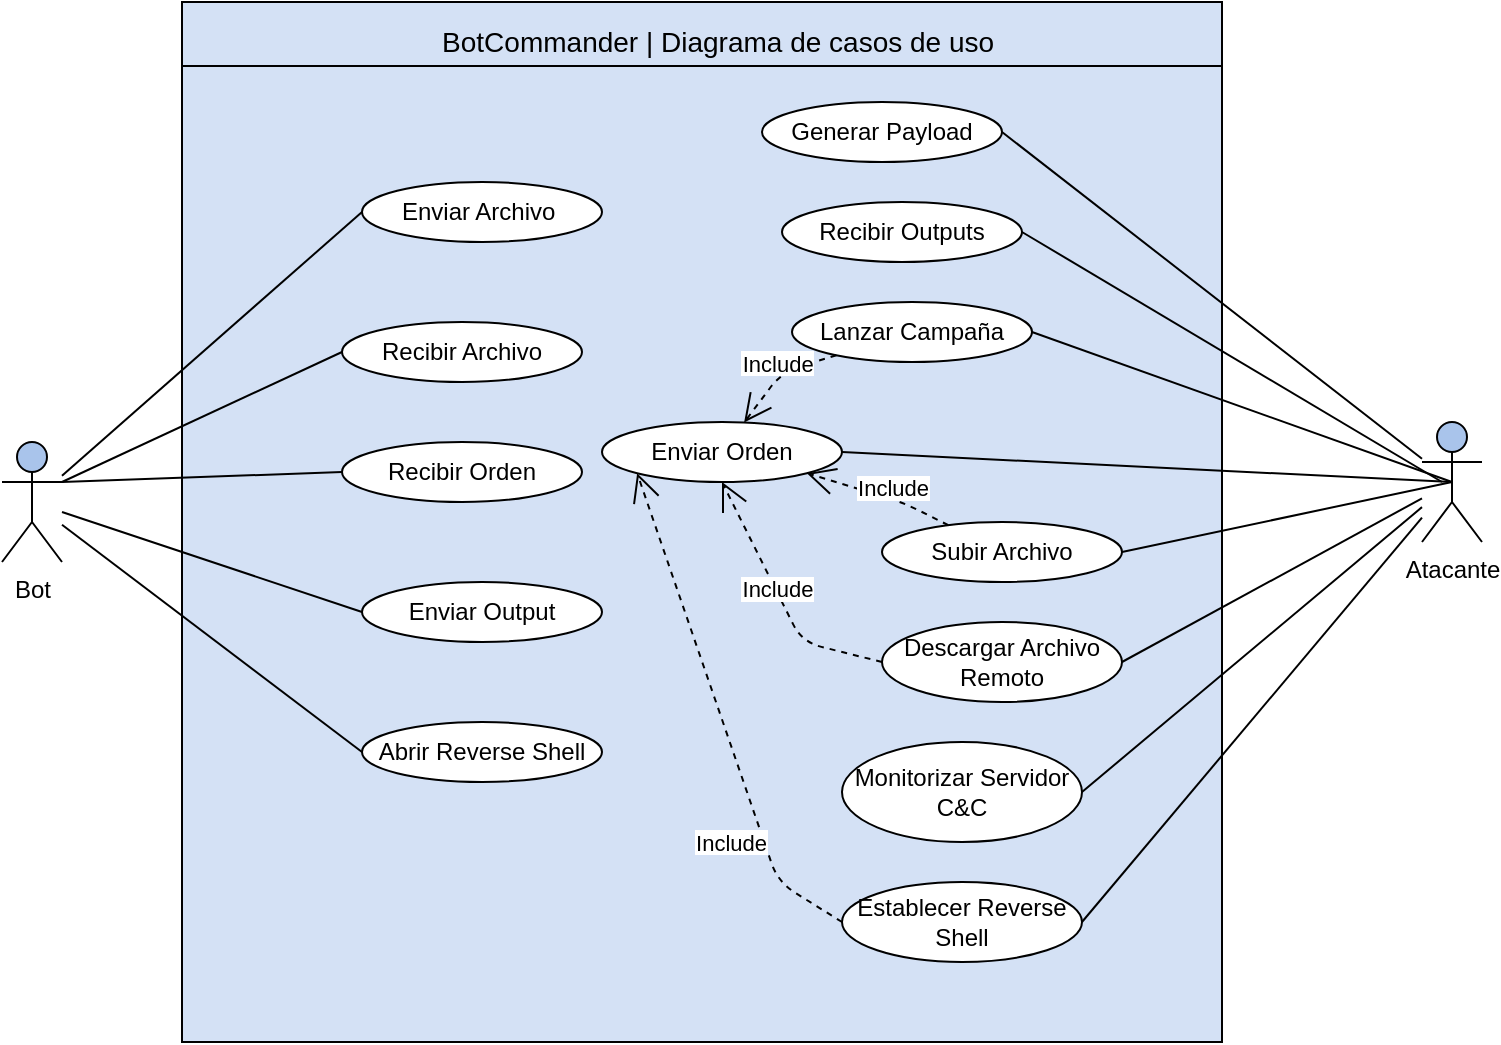 <mxfile version="13.9.9" type="device"><diagram id="kgpKYQtTHZ0yAKxKKP6v" name="Page-1"><mxGraphModel dx="1008" dy="522" grid="1" gridSize="10" guides="1" tooltips="1" connect="1" arrows="1" fold="1" page="1" pageScale="1" pageWidth="850" pageHeight="1100" math="0" shadow="0"><root><mxCell id="0"/><mxCell id="1" parent="0"/><mxCell id="TiYNyey17Jp___wAABna-1" value="" style="whiteSpace=wrap;html=1;aspect=fixed;container=1;fillColor=#D4E1F5;" vertex="1" parent="1"><mxGeometry x="120" y="480" width="520" height="520" as="geometry"/></mxCell><mxCell id="TiYNyey17Jp___wAABna-14" value="Enviar Orden" style="ellipse;whiteSpace=wrap;html=1;" vertex="1" parent="TiYNyey17Jp___wAABna-1"><mxGeometry x="210" y="210" width="120" height="30" as="geometry"/></mxCell><mxCell id="TiYNyey17Jp___wAABna-7" value="Recibir Outputs" style="ellipse;whiteSpace=wrap;html=1;" vertex="1" parent="TiYNyey17Jp___wAABna-1"><mxGeometry x="300" y="100" width="120" height="30" as="geometry"/></mxCell><mxCell id="TiYNyey17Jp___wAABna-13" value="Lanzar Campaña" style="ellipse;whiteSpace=wrap;html=1;" vertex="1" parent="TiYNyey17Jp___wAABna-1"><mxGeometry x="305" y="150" width="120" height="30" as="geometry"/></mxCell><mxCell id="TiYNyey17Jp___wAABna-45" value="Include" style="endArrow=open;endSize=12;dashed=1;" edge="1" parent="TiYNyey17Jp___wAABna-1" source="TiYNyey17Jp___wAABna-13" target="TiYNyey17Jp___wAABna-14"><mxGeometry as="geometry"><mxPoint x="368.0" y="329.5" as="sourcePoint"/><mxPoint x="280" y="250" as="targetPoint"/><Array as="points"><mxPoint x="300" y="185"/></Array><mxPoint x="-6" y="-13" as="offset"/></mxGeometry></mxCell><mxCell id="TiYNyey17Jp___wAABna-17" value="Abrir Reverse Shell" style="ellipse;whiteSpace=wrap;html=1;" vertex="1" parent="TiYNyey17Jp___wAABna-1"><mxGeometry x="90" y="360" width="120" height="30" as="geometry"/></mxCell><mxCell id="TiYNyey17Jp___wAABna-20" value="Generar Payload" style="ellipse;whiteSpace=wrap;html=1;" vertex="1" parent="TiYNyey17Jp___wAABna-1"><mxGeometry x="290" y="50" width="120" height="30" as="geometry"/></mxCell><mxCell id="TiYNyey17Jp___wAABna-18" value="Establecer Reverse Shell" style="ellipse;whiteSpace=wrap;html=1;" vertex="1" parent="TiYNyey17Jp___wAABna-1"><mxGeometry x="330" y="440" width="120" height="40" as="geometry"/></mxCell><mxCell id="TiYNyey17Jp___wAABna-44" value="Include" style="endArrow=open;endSize=12;dashed=1;exitX=0;exitY=0.5;exitDx=0;exitDy=0;entryX=0;entryY=1;entryDx=0;entryDy=0;" edge="1" parent="TiYNyey17Jp___wAABna-1" source="TiYNyey17Jp___wAABna-18" target="TiYNyey17Jp___wAABna-14"><mxGeometry x="-120" y="-480" as="geometry"><mxPoint x="350.0" y="434.5" as="sourcePoint"/><mxPoint x="338.8" y="349.997" as="targetPoint"/><Array as="points"><mxPoint x="298" y="440"/></Array><mxPoint x="-4" y="72" as="offset"/></mxGeometry></mxCell><mxCell id="TiYNyey17Jp___wAABna-10" value="Monitorizar Servidor C&amp;amp;C" style="ellipse;whiteSpace=wrap;html=1;" vertex="1" parent="TiYNyey17Jp___wAABna-1"><mxGeometry x="330" y="370" width="120" height="50" as="geometry"/></mxCell><mxCell id="TiYNyey17Jp___wAABna-11" value="Descargar Archivo Remoto" style="ellipse;whiteSpace=wrap;html=1;" vertex="1" parent="TiYNyey17Jp___wAABna-1"><mxGeometry x="350" y="310" width="120" height="40" as="geometry"/></mxCell><mxCell id="TiYNyey17Jp___wAABna-43" value="Include" style="endArrow=open;endSize=12;dashed=1;entryX=0.5;entryY=1;entryDx=0;entryDy=0;exitX=0;exitY=0.5;exitDx=0;exitDy=0;" edge="1" parent="TiYNyey17Jp___wAABna-1" source="TiYNyey17Jp___wAABna-11" target="TiYNyey17Jp___wAABna-14"><mxGeometry x="-112" y="-395" as="geometry"><mxPoint x="358.0" y="319.5" as="sourcePoint"/><mxPoint x="346.8" y="234.997" as="targetPoint"/><Array as="points"><mxPoint x="310" y="320"/></Array><mxPoint x="-12" y="8" as="offset"/></mxGeometry></mxCell><mxCell id="TiYNyey17Jp___wAABna-34" value="&lt;font style=&quot;font-size: 14px&quot;&gt;BotCommander | Diagrama de casos de uso&amp;nbsp;&lt;/font&gt;" style="text;html=1;strokeColor=none;fillColor=none;align=center;verticalAlign=middle;whiteSpace=wrap;rounded=0;" vertex="1" parent="TiYNyey17Jp___wAABna-1"><mxGeometry x="115" y="10" width="310" height="20" as="geometry"/></mxCell><mxCell id="TiYNyey17Jp___wAABna-2" value="Bot" style="shape=umlActor;verticalLabelPosition=bottom;verticalAlign=top;html=1;outlineConnect=0;fillColor=#A9C4EB;" vertex="1" parent="1"><mxGeometry x="30" y="700" width="30" height="60" as="geometry"/></mxCell><mxCell id="TiYNyey17Jp___wAABna-3" value="Atacante" style="shape=umlActor;verticalLabelPosition=bottom;verticalAlign=top;html=1;outlineConnect=0;fillColor=#A9C4EB;" vertex="1" parent="1"><mxGeometry x="740" y="690" width="30" height="60" as="geometry"/></mxCell><mxCell id="TiYNyey17Jp___wAABna-8" value="Recibir Archivo" style="ellipse;whiteSpace=wrap;html=1;" vertex="1" parent="1"><mxGeometry x="200" y="640" width="120" height="30" as="geometry"/></mxCell><mxCell id="TiYNyey17Jp___wAABna-9" value="Enviar Archivo&amp;nbsp;" style="ellipse;whiteSpace=wrap;html=1;" vertex="1" parent="1"><mxGeometry x="210" y="570" width="120" height="30" as="geometry"/></mxCell><mxCell id="TiYNyey17Jp___wAABna-12" value="Subir Archivo" style="ellipse;whiteSpace=wrap;html=1;" vertex="1" parent="1"><mxGeometry x="470" y="740" width="120" height="30" as="geometry"/></mxCell><mxCell id="TiYNyey17Jp___wAABna-15" value="Recibir Orden" style="ellipse;whiteSpace=wrap;html=1;" vertex="1" parent="1"><mxGeometry x="200" y="700" width="120" height="30" as="geometry"/></mxCell><mxCell id="TiYNyey17Jp___wAABna-19" value="Enviar Output" style="ellipse;whiteSpace=wrap;html=1;" vertex="1" parent="1"><mxGeometry x="210" y="770" width="120" height="30" as="geometry"/></mxCell><mxCell id="TiYNyey17Jp___wAABna-21" value="" style="endArrow=none;html=1;entryX=0;entryY=0.5;entryDx=0;entryDy=0;" edge="1" parent="1" source="TiYNyey17Jp___wAABna-2" target="TiYNyey17Jp___wAABna-9"><mxGeometry width="50" height="50" relative="1" as="geometry"><mxPoint x="470" y="760" as="sourcePoint"/><mxPoint x="520" y="710" as="targetPoint"/></mxGeometry></mxCell><mxCell id="TiYNyey17Jp___wAABna-22" value="" style="endArrow=none;html=1;entryX=0;entryY=0.5;entryDx=0;entryDy=0;" edge="1" parent="1" target="TiYNyey17Jp___wAABna-8"><mxGeometry width="50" height="50" relative="1" as="geometry"><mxPoint x="60" y="720" as="sourcePoint"/><mxPoint x="520" y="710" as="targetPoint"/></mxGeometry></mxCell><mxCell id="TiYNyey17Jp___wAABna-23" value="" style="endArrow=none;html=1;exitX=1;exitY=0.333;exitDx=0;exitDy=0;exitPerimeter=0;entryX=0;entryY=0.5;entryDx=0;entryDy=0;" edge="1" parent="1" source="TiYNyey17Jp___wAABna-2" target="TiYNyey17Jp___wAABna-15"><mxGeometry width="50" height="50" relative="1" as="geometry"><mxPoint x="470" y="760" as="sourcePoint"/><mxPoint x="520" y="710" as="targetPoint"/></mxGeometry></mxCell><mxCell id="TiYNyey17Jp___wAABna-24" value="" style="endArrow=none;html=1;entryX=0;entryY=0.5;entryDx=0;entryDy=0;" edge="1" parent="1" source="TiYNyey17Jp___wAABna-2" target="TiYNyey17Jp___wAABna-19"><mxGeometry width="50" height="50" relative="1" as="geometry"><mxPoint x="470" y="760" as="sourcePoint"/><mxPoint x="520" y="710" as="targetPoint"/></mxGeometry></mxCell><mxCell id="TiYNyey17Jp___wAABna-25" value="" style="endArrow=none;html=1;entryX=0;entryY=0.5;entryDx=0;entryDy=0;" edge="1" parent="1" source="TiYNyey17Jp___wAABna-2" target="TiYNyey17Jp___wAABna-17"><mxGeometry width="50" height="50" relative="1" as="geometry"><mxPoint x="470" y="760" as="sourcePoint"/><mxPoint x="520" y="710" as="targetPoint"/></mxGeometry></mxCell><mxCell id="TiYNyey17Jp___wAABna-26" value="" style="endArrow=none;html=1;exitX=1;exitY=0.5;exitDx=0;exitDy=0;" edge="1" parent="1" source="TiYNyey17Jp___wAABna-20" target="TiYNyey17Jp___wAABna-3"><mxGeometry width="50" height="50" relative="1" as="geometry"><mxPoint x="470" y="760" as="sourcePoint"/><mxPoint x="520" y="710" as="targetPoint"/></mxGeometry></mxCell><mxCell id="TiYNyey17Jp___wAABna-27" value="" style="endArrow=none;html=1;entryX=0.5;entryY=0.5;entryDx=0;entryDy=0;entryPerimeter=0;exitX=1;exitY=0.5;exitDx=0;exitDy=0;" edge="1" parent="1" source="TiYNyey17Jp___wAABna-14" target="TiYNyey17Jp___wAABna-3"><mxGeometry width="50" height="50" relative="1" as="geometry"><mxPoint x="470" y="760" as="sourcePoint"/><mxPoint x="520" y="710" as="targetPoint"/></mxGeometry></mxCell><mxCell id="TiYNyey17Jp___wAABna-28" value="" style="endArrow=none;html=1;exitX=1;exitY=0.5;exitDx=0;exitDy=0;" edge="1" parent="1" source="TiYNyey17Jp___wAABna-7"><mxGeometry width="50" height="50" relative="1" as="geometry"><mxPoint x="470" y="760" as="sourcePoint"/><mxPoint x="750" y="720" as="targetPoint"/></mxGeometry></mxCell><mxCell id="TiYNyey17Jp___wAABna-29" value="" style="endArrow=none;html=1;entryX=0.5;entryY=0.5;entryDx=0;entryDy=0;entryPerimeter=0;exitX=1;exitY=0.5;exitDx=0;exitDy=0;" edge="1" parent="1" source="TiYNyey17Jp___wAABna-13" target="TiYNyey17Jp___wAABna-3"><mxGeometry width="50" height="50" relative="1" as="geometry"><mxPoint x="470" y="760" as="sourcePoint"/><mxPoint x="520" y="710" as="targetPoint"/></mxGeometry></mxCell><mxCell id="TiYNyey17Jp___wAABna-30" value="" style="endArrow=none;html=1;exitX=1;exitY=0.5;exitDx=0;exitDy=0;" edge="1" parent="1" source="TiYNyey17Jp___wAABna-11" target="TiYNyey17Jp___wAABna-3"><mxGeometry width="50" height="50" relative="1" as="geometry"><mxPoint x="470" y="760" as="sourcePoint"/><mxPoint x="520" y="710" as="targetPoint"/></mxGeometry></mxCell><mxCell id="TiYNyey17Jp___wAABna-31" value="" style="endArrow=none;html=1;entryX=0.5;entryY=0.5;entryDx=0;entryDy=0;entryPerimeter=0;exitX=1;exitY=0.5;exitDx=0;exitDy=0;" edge="1" parent="1" source="TiYNyey17Jp___wAABna-12" target="TiYNyey17Jp___wAABna-3"><mxGeometry width="50" height="50" relative="1" as="geometry"><mxPoint x="470" y="760" as="sourcePoint"/><mxPoint x="520" y="710" as="targetPoint"/></mxGeometry></mxCell><mxCell id="TiYNyey17Jp___wAABna-32" value="" style="endArrow=none;html=1;exitX=1;exitY=0.5;exitDx=0;exitDy=0;" edge="1" parent="1" source="TiYNyey17Jp___wAABna-10" target="TiYNyey17Jp___wAABna-3"><mxGeometry width="50" height="50" relative="1" as="geometry"><mxPoint x="470" y="760" as="sourcePoint"/><mxPoint x="520" y="710" as="targetPoint"/></mxGeometry></mxCell><mxCell id="TiYNyey17Jp___wAABna-33" value="" style="endArrow=none;html=1;exitX=1;exitY=0.5;exitDx=0;exitDy=0;" edge="1" parent="1" source="TiYNyey17Jp___wAABna-18" target="TiYNyey17Jp___wAABna-3"><mxGeometry width="50" height="50" relative="1" as="geometry"><mxPoint x="470" y="760" as="sourcePoint"/><mxPoint x="520" y="710" as="targetPoint"/></mxGeometry></mxCell><mxCell id="TiYNyey17Jp___wAABna-48" value="Include" style="endArrow=open;endSize=12;dashed=1;entryX=1;entryY=1;entryDx=0;entryDy=0;" edge="1" parent="1" source="TiYNyey17Jp___wAABna-12" target="TiYNyey17Jp___wAABna-14"><mxGeometry as="geometry"><mxPoint x="488.0" y="809.5" as="sourcePoint"/><mxPoint x="400" y="730" as="targetPoint"/><Array as="points"><mxPoint x="480" y="730"/></Array><mxPoint x="8" y="-6" as="offset"/></mxGeometry></mxCell><mxCell id="TiYNyey17Jp___wAABna-51" value="" style="endArrow=none;html=1;" edge="1" parent="1"><mxGeometry width="50" height="50" relative="1" as="geometry"><mxPoint x="120" y="512" as="sourcePoint"/><mxPoint x="640" y="512" as="targetPoint"/></mxGeometry></mxCell></root></mxGraphModel></diagram></mxfile>